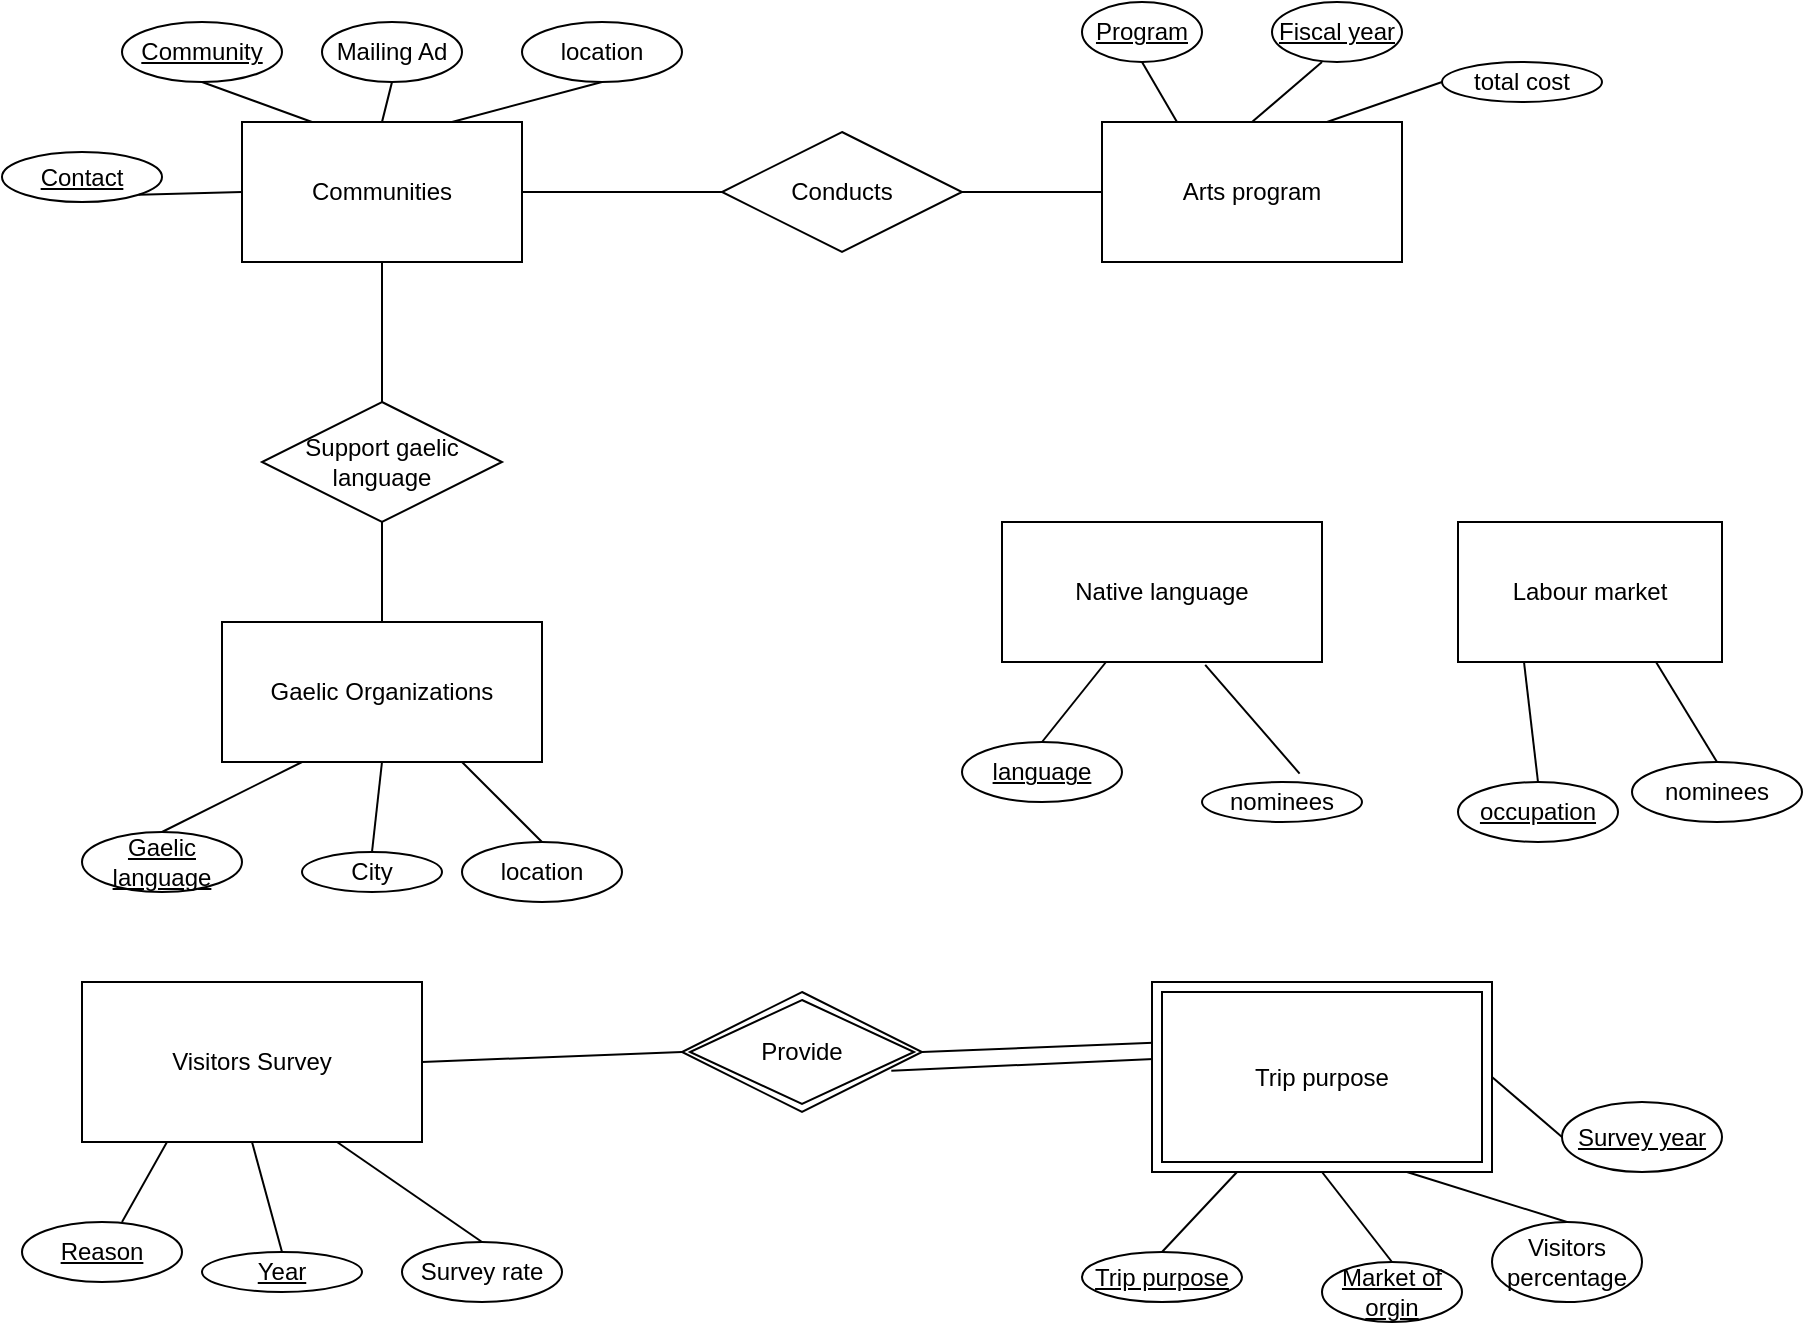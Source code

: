 <mxfile type="device" version="12.6.6"><diagram id="0g1z5rEp3BZBMWQwwv_g" name="Page-1"><mxGraphModel grid="1" dx="2138" dy="576" gridSize="10" guides="1" tooltips="1" connect="1" arrows="1" fold="1" page="1" pageScale="1" pageWidth="1100" pageHeight="850" math="0" shadow="0"><root><mxCell id="0"/><mxCell id="1" parent="0"/><mxCell id="pgPo0fXvwXG0PecY_kFd-1" value="Communities" parent="1" vertex="1" style="whiteSpace=wrap;html=1;align=center;"><mxGeometry as="geometry" height="70" width="140" x="100" y="130"/></mxCell><mxCell id="pgPo0fXvwXG0PecY_kFd-2" value="Conducts" parent="1" vertex="1" style="shape=rhombus;perimeter=rhombusPerimeter;whiteSpace=wrap;html=1;align=center;"><mxGeometry as="geometry" height="60" width="120" x="340" y="135"/></mxCell><mxCell id="pgPo0fXvwXG0PecY_kFd-3" value="Arts program" parent="1" vertex="1" style="whiteSpace=wrap;html=1;align=center;"><mxGeometry as="geometry" height="70" width="150" x="530" y="130"/></mxCell><mxCell id="pgPo0fXvwXG0PecY_kFd-4" value="Support gaelic language" parent="1" vertex="1" style="shape=rhombus;perimeter=rhombusPerimeter;whiteSpace=wrap;html=1;align=center;"><mxGeometry as="geometry" height="60" width="120" x="110" y="270"/></mxCell><mxCell id="pgPo0fXvwXG0PecY_kFd-5" value="Gaelic Organizations" parent="1" vertex="1" style="whiteSpace=wrap;html=1;align=center;"><mxGeometry as="geometry" height="70" width="160" x="90" y="380"/></mxCell><mxCell id="pgPo0fXvwXG0PecY_kFd-6" value="" parent="1" style="endArrow=none;html=1;rounded=0;entryX=0.5;entryY=1;entryDx=0;entryDy=0;exitX=0.5;exitY=0;exitDx=0;exitDy=0;" edge="1" source="pgPo0fXvwXG0PecY_kFd-5" target="pgPo0fXvwXG0PecY_kFd-4"><mxGeometry as="geometry" relative="1"><mxPoint as="sourcePoint" x="90" y="470"/><mxPoint as="targetPoint" x="250" y="470"/></mxGeometry></mxCell><mxCell id="pgPo0fXvwXG0PecY_kFd-7" value="" parent="1" style="endArrow=none;html=1;rounded=0;entryX=0.5;entryY=1;entryDx=0;entryDy=0;" edge="1" target="pgPo0fXvwXG0PecY_kFd-1"><mxGeometry as="geometry" relative="1"><mxPoint as="sourcePoint" x="170" y="270"/><mxPoint as="targetPoint" x="180" y="340"/></mxGeometry></mxCell><mxCell id="pgPo0fXvwXG0PecY_kFd-8" value="" parent="1" style="endArrow=none;html=1;rounded=0;entryX=1;entryY=0.5;entryDx=0;entryDy=0;exitX=0;exitY=0.5;exitDx=0;exitDy=0;" edge="1" source="pgPo0fXvwXG0PecY_kFd-2" target="pgPo0fXvwXG0PecY_kFd-1"><mxGeometry as="geometry" relative="1"><mxPoint as="sourcePoint" x="190" y="400"/><mxPoint as="targetPoint" x="190" y="350"/></mxGeometry></mxCell><mxCell id="pgPo0fXvwXG0PecY_kFd-9" value="" parent="1" style="endArrow=none;html=1;rounded=0;entryX=1;entryY=0.5;entryDx=0;entryDy=0;exitX=0;exitY=0.5;exitDx=0;exitDy=0;" edge="1" source="pgPo0fXvwXG0PecY_kFd-3" target="pgPo0fXvwXG0PecY_kFd-2"><mxGeometry as="geometry" relative="1"><mxPoint as="sourcePoint" x="520" y="210"/><mxPoint as="targetPoint" x="200" y="360"/></mxGeometry></mxCell><mxCell id="pgPo0fXvwXG0PecY_kFd-10" value="Community" parent="1" vertex="1" style="ellipse;whiteSpace=wrap;html=1;align=center;fontStyle=4;"><mxGeometry as="geometry" height="30" width="80" x="40" y="80"/></mxCell><mxCell id="pgPo0fXvwXG0PecY_kFd-11" value="Mailing Ad" parent="1" vertex="1" style="ellipse;whiteSpace=wrap;html=1;align=center;"><mxGeometry as="geometry" height="30" width="70" x="140" y="80"/></mxCell><mxCell id="pgPo0fXvwXG0PecY_kFd-12" value="location" parent="1" vertex="1" style="ellipse;whiteSpace=wrap;html=1;align=center;"><mxGeometry as="geometry" height="30" width="80" x="240" y="80"/></mxCell><mxCell id="pgPo0fXvwXG0PecY_kFd-14" value="" parent="1" style="endArrow=none;html=1;rounded=0;exitX=0.5;exitY=1;exitDx=0;exitDy=0;entryX=0.25;entryY=0;entryDx=0;entryDy=0;" edge="1" source="pgPo0fXvwXG0PecY_kFd-10" target="pgPo0fXvwXG0PecY_kFd-1"><mxGeometry as="geometry" relative="1"><mxPoint as="sourcePoint" x="40" y="470"/><mxPoint as="targetPoint" x="200" y="470"/></mxGeometry></mxCell><mxCell id="pgPo0fXvwXG0PecY_kFd-15" value="" parent="1" style="endArrow=none;html=1;rounded=0;exitX=0.5;exitY=1;exitDx=0;exitDy=0;entryX=0.5;entryY=0;entryDx=0;entryDy=0;" edge="1" source="pgPo0fXvwXG0PecY_kFd-11" target="pgPo0fXvwXG0PecY_kFd-1"><mxGeometry as="geometry" relative="1"><mxPoint as="sourcePoint" x="40" y="470"/><mxPoint as="targetPoint" x="200" y="470"/></mxGeometry></mxCell><mxCell id="pgPo0fXvwXG0PecY_kFd-16" value="" parent="1" style="endArrow=none;html=1;rounded=0;exitX=0.5;exitY=1;exitDx=0;exitDy=0;entryX=0.75;entryY=0;entryDx=0;entryDy=0;" edge="1" source="pgPo0fXvwXG0PecY_kFd-12" target="pgPo0fXvwXG0PecY_kFd-1"><mxGeometry as="geometry" relative="1"><mxPoint as="sourcePoint" x="40" y="470"/><mxPoint as="targetPoint" x="200" y="470"/></mxGeometry></mxCell><mxCell id="pgPo0fXvwXG0PecY_kFd-17" value="Program" parent="1" vertex="1" style="ellipse;whiteSpace=wrap;html=1;align=center;fontStyle=4;"><mxGeometry as="geometry" height="30" width="60" x="520" y="70"/></mxCell><mxCell id="pgPo0fXvwXG0PecY_kFd-19" value="total cost" parent="1" vertex="1" style="ellipse;whiteSpace=wrap;html=1;align=center;"><mxGeometry as="geometry" height="20" width="80" x="700" y="100"/></mxCell><mxCell id="pgPo0fXvwXG0PecY_kFd-20" value="" parent="1" style="endArrow=none;html=1;rounded=0;exitX=0.5;exitY=1;exitDx=0;exitDy=0;entryX=0.25;entryY=0;entryDx=0;entryDy=0;" edge="1" source="pgPo0fXvwXG0PecY_kFd-17" target="pgPo0fXvwXG0PecY_kFd-3"><mxGeometry as="geometry" relative="1"><mxPoint as="sourcePoint" x="40" y="470"/><mxPoint as="targetPoint" x="200" y="470"/></mxGeometry></mxCell><mxCell id="pgPo0fXvwXG0PecY_kFd-21" value="" parent="1" style="endArrow=none;html=1;rounded=0;exitX=0.5;exitY=1;exitDx=0;exitDy=0;entryX=0.5;entryY=0;entryDx=0;entryDy=0;" edge="1" target="pgPo0fXvwXG0PecY_kFd-3"><mxGeometry as="geometry" relative="1"><mxPoint as="sourcePoint" x="640" y="100"/><mxPoint as="targetPoint" x="577.5" y="140"/></mxGeometry></mxCell><mxCell id="pgPo0fXvwXG0PecY_kFd-22" value="" parent="1" style="endArrow=none;html=1;rounded=0;exitX=0.75;exitY=0;exitDx=0;exitDy=0;entryX=0;entryY=0.5;entryDx=0;entryDy=0;" edge="1" source="pgPo0fXvwXG0PecY_kFd-3" target="pgPo0fXvwXG0PecY_kFd-19"><mxGeometry as="geometry" relative="1"><mxPoint as="sourcePoint" x="550" y="130"/><mxPoint as="targetPoint" x="587.5" y="150"/></mxGeometry></mxCell><mxCell id="pgPo0fXvwXG0PecY_kFd-23" value="Gaelic language" parent="1" vertex="1" style="ellipse;whiteSpace=wrap;html=1;align=center;fontStyle=4;"><mxGeometry as="geometry" height="30" width="80" x="20" y="485"/></mxCell><mxCell id="pgPo0fXvwXG0PecY_kFd-24" value="City" parent="1" vertex="1" style="ellipse;whiteSpace=wrap;html=1;align=center;"><mxGeometry as="geometry" height="20" width="70" x="130" y="495"/></mxCell><mxCell id="pgPo0fXvwXG0PecY_kFd-26" value="location" parent="1" vertex="1" style="ellipse;whiteSpace=wrap;html=1;align=center;"><mxGeometry as="geometry" height="30" width="80" x="210" y="490"/></mxCell><mxCell id="pgPo0fXvwXG0PecY_kFd-27" value="" parent="1" style="endArrow=none;html=1;rounded=0;entryX=0.25;entryY=1;entryDx=0;entryDy=0;exitX=0.5;exitY=0;exitDx=0;exitDy=0;" edge="1" source="pgPo0fXvwXG0PecY_kFd-23" target="pgPo0fXvwXG0PecY_kFd-5"><mxGeometry as="geometry" relative="1"><mxPoint as="sourcePoint" x="20" y="540"/><mxPoint as="targetPoint" x="180" y="540"/></mxGeometry></mxCell><mxCell id="pgPo0fXvwXG0PecY_kFd-28" value="" parent="1" style="endArrow=none;html=1;rounded=0;entryX=0.5;entryY=1;entryDx=0;entryDy=0;exitX=0.5;exitY=0;exitDx=0;exitDy=0;" edge="1" source="pgPo0fXvwXG0PecY_kFd-24" target="pgPo0fXvwXG0PecY_kFd-5"><mxGeometry as="geometry" relative="1"><mxPoint as="sourcePoint" x="70" y="495"/><mxPoint as="targetPoint" x="140" y="460"/></mxGeometry></mxCell><mxCell id="pgPo0fXvwXG0PecY_kFd-29" value="" parent="1" style="endArrow=none;html=1;rounded=0;entryX=0.75;entryY=1;entryDx=0;entryDy=0;exitX=0.5;exitY=0;exitDx=0;exitDy=0;" edge="1" source="pgPo0fXvwXG0PecY_kFd-26" target="pgPo0fXvwXG0PecY_kFd-5"><mxGeometry as="geometry" relative="1"><mxPoint as="sourcePoint" x="80" y="505"/><mxPoint as="targetPoint" x="150" y="470"/></mxGeometry></mxCell><mxCell id="pgPo0fXvwXG0PecY_kFd-30" value="Visitors Survey" parent="1" vertex="1" style="whiteSpace=wrap;html=1;align=center;"><mxGeometry as="geometry" height="80" width="170" x="20" y="560"/></mxCell><mxCell id="pgPo0fXvwXG0PecY_kFd-34" value="" parent="1" style="endArrow=none;html=1;rounded=0;entryX=0;entryY=0.5;entryDx=0;entryDy=0;exitX=1;exitY=0.5;exitDx=0;exitDy=0;" edge="1" source="pgPo0fXvwXG0PecY_kFd-30"><mxGeometry as="geometry" relative="1"><mxPoint as="sourcePoint" x="20" y="660"/><mxPoint as="targetPoint" x="320" y="595"/></mxGeometry></mxCell><mxCell id="pgPo0fXvwXG0PecY_kFd-35" value="" parent="1" style="endArrow=none;html=1;rounded=0;entryX=0;entryY=0.5;entryDx=0;entryDy=0;exitX=1;exitY=0.5;exitDx=0;exitDy=0;" edge="1"><mxGeometry as="geometry" relative="1"><mxPoint as="sourcePoint" x="440" y="595"/><mxPoint as="targetPoint" x="565" y="590"/></mxGeometry></mxCell><mxCell id="pgPo0fXvwXG0PecY_kFd-37" value="Reason" parent="1" vertex="1" style="ellipse;whiteSpace=wrap;html=1;align=center;fontStyle=4;"><mxGeometry as="geometry" height="30" width="80" x="-10" y="680"/></mxCell><mxCell id="pgPo0fXvwXG0PecY_kFd-38" value="Year" parent="1" vertex="1" style="ellipse;whiteSpace=wrap;html=1;align=center;fontStyle=4;"><mxGeometry as="geometry" height="20" width="80" x="80" y="695"/></mxCell><mxCell id="pgPo0fXvwXG0PecY_kFd-39" value="Survey rate" parent="1" vertex="1" style="ellipse;whiteSpace=wrap;html=1;align=center;"><mxGeometry as="geometry" height="30" width="80" x="180" y="690"/></mxCell><mxCell id="pgPo0fXvwXG0PecY_kFd-40" value="" parent="1" style="endArrow=none;html=1;rounded=0;entryX=0.25;entryY=1;entryDx=0;entryDy=0;" edge="1" target="pgPo0fXvwXG0PecY_kFd-30"><mxGeometry as="geometry" relative="1"><mxPoint as="sourcePoint" x="40" y="680"/><mxPoint as="targetPoint" x="150" y="740"/></mxGeometry></mxCell><mxCell id="pgPo0fXvwXG0PecY_kFd-41" value="" parent="1" style="endArrow=none;html=1;rounded=0;entryX=0.5;entryY=1;entryDx=0;entryDy=0;exitX=0.5;exitY=0;exitDx=0;exitDy=0;" edge="1" source="pgPo0fXvwXG0PecY_kFd-38" target="pgPo0fXvwXG0PecY_kFd-30"><mxGeometry as="geometry" relative="1"><mxPoint as="sourcePoint" x="-10" y="740"/><mxPoint as="targetPoint" x="150" y="740"/></mxGeometry></mxCell><mxCell id="pgPo0fXvwXG0PecY_kFd-42" value="" parent="1" style="endArrow=none;html=1;rounded=0;entryX=0.75;entryY=1;entryDx=0;entryDy=0;exitX=0.5;exitY=0;exitDx=0;exitDy=0;" edge="1" source="pgPo0fXvwXG0PecY_kFd-39" target="pgPo0fXvwXG0PecY_kFd-30"><mxGeometry as="geometry" relative="1"><mxPoint as="sourcePoint" x="-10" y="740"/><mxPoint as="targetPoint" x="150" y="740"/></mxGeometry></mxCell><mxCell id="pgPo0fXvwXG0PecY_kFd-45" value="Provide" parent="1" vertex="1" style="shape=rhombus;double=1;perimeter=rhombusPerimeter;whiteSpace=wrap;html=1;align=center;"><mxGeometry as="geometry" height="60" width="120" x="320" y="565"/></mxCell><mxCell id="pgPo0fXvwXG0PecY_kFd-46" value="" parent="1" style="endArrow=none;html=1;rounded=0;exitX=0.872;exitY=0.657;exitDx=0;exitDy=0;exitPerimeter=0;entryX=0.013;entryY=0.614;entryDx=0;entryDy=0;entryPerimeter=0;" edge="1" source="pgPo0fXvwXG0PecY_kFd-45"><mxGeometry as="geometry" relative="1"><mxPoint as="sourcePoint" x="-10" y="740"/><mxPoint as="targetPoint" x="566.95" y="597.98"/></mxGeometry></mxCell><mxCell id="pgPo0fXvwXG0PecY_kFd-47" value="Trip purpose" parent="1" vertex="1" style="shape=ext;margin=3;double=1;whiteSpace=wrap;html=1;align=center;"><mxGeometry as="geometry" height="95" width="170" x="555" y="560"/></mxCell><mxCell id="pgPo0fXvwXG0PecY_kFd-48" value="Trip purpose" parent="1" vertex="1" style="ellipse;whiteSpace=wrap;html=1;align=center;fontStyle=4;"><mxGeometry as="geometry" height="25" width="80" x="520" y="695"/></mxCell><mxCell id="pgPo0fXvwXG0PecY_kFd-49" value="Market of orgin" parent="1" vertex="1" style="ellipse;whiteSpace=wrap;html=1;align=center;fontStyle=4;"><mxGeometry as="geometry" height="30" width="70" x="640" y="700"/></mxCell><mxCell id="pgPo0fXvwXG0PecY_kFd-50" value="" parent="1" style="endArrow=none;html=1;rounded=0;exitX=0.25;exitY=1;exitDx=0;exitDy=0;entryX=0.5;entryY=0;entryDx=0;entryDy=0;" edge="1" source="pgPo0fXvwXG0PecY_kFd-47" target="pgPo0fXvwXG0PecY_kFd-48"><mxGeometry as="geometry" relative="1"><mxPoint as="sourcePoint" x="-10" y="760"/><mxPoint as="targetPoint" x="150" y="760"/></mxGeometry></mxCell><mxCell id="pgPo0fXvwXG0PecY_kFd-51" value="" parent="1" style="endArrow=none;html=1;rounded=0;entryX=0.5;entryY=1;entryDx=0;entryDy=0;exitX=0.5;exitY=0;exitDx=0;exitDy=0;" edge="1" source="pgPo0fXvwXG0PecY_kFd-49" target="pgPo0fXvwXG0PecY_kFd-47"><mxGeometry as="geometry" relative="1"><mxPoint as="sourcePoint" x="-10" y="760"/><mxPoint as="targetPoint" x="150" y="760"/></mxGeometry></mxCell><mxCell id="pgPo0fXvwXG0PecY_kFd-52" value="Visitors percentage" parent="1" vertex="1" style="ellipse;whiteSpace=wrap;html=1;align=center;"><mxGeometry as="geometry" height="40" width="75" x="725" y="680"/></mxCell><mxCell id="pgPo0fXvwXG0PecY_kFd-53" value="" parent="1" style="endArrow=none;html=1;rounded=0;entryX=0.75;entryY=1;entryDx=0;entryDy=0;exitX=0.5;exitY=0;exitDx=0;exitDy=0;" edge="1" source="pgPo0fXvwXG0PecY_kFd-52" target="pgPo0fXvwXG0PecY_kFd-47"><mxGeometry as="geometry" relative="1"><mxPoint as="sourcePoint" x="-10" y="750"/><mxPoint as="targetPoint" x="150" y="750"/></mxGeometry></mxCell><mxCell id="pgPo0fXvwXG0PecY_kFd-54" value="Native language" parent="1" vertex="1" style="whiteSpace=wrap;html=1;align=center;"><mxGeometry as="geometry" height="70" width="160" x="480" y="330"/></mxCell><mxCell id="pgPo0fXvwXG0PecY_kFd-55" value="language" parent="1" vertex="1" style="ellipse;whiteSpace=wrap;html=1;align=center;fontStyle=4;"><mxGeometry as="geometry" height="30" width="80" x="460" y="440"/></mxCell><mxCell id="pgPo0fXvwXG0PecY_kFd-56" value="nominees" parent="1" vertex="1" style="ellipse;whiteSpace=wrap;html=1;align=center;"><mxGeometry as="geometry" height="20" width="80" x="580" y="460"/></mxCell><mxCell id="pgPo0fXvwXG0PecY_kFd-58" value="" parent="1" style="endArrow=none;html=1;rounded=0;entryX=0.5;entryY=0;entryDx=0;entryDy=0;" edge="1" source="pgPo0fXvwXG0PecY_kFd-54" target="pgPo0fXvwXG0PecY_kFd-55"><mxGeometry as="geometry" relative="1"><mxPoint as="sourcePoint" x="490" y="430"/><mxPoint as="targetPoint" x="150" y="750"/></mxGeometry></mxCell><mxCell id="pgPo0fXvwXG0PecY_kFd-59" value="" parent="1" style="endArrow=none;html=1;rounded=0;entryX=0.61;entryY=-0.21;entryDx=0;entryDy=0;exitX=0.635;exitY=1.02;exitDx=0;exitDy=0;exitPerimeter=0;entryPerimeter=0;" edge="1" source="pgPo0fXvwXG0PecY_kFd-54" target="pgPo0fXvwXG0PecY_kFd-56"><mxGeometry as="geometry" relative="1"><mxPoint as="sourcePoint" x="542" y="410"/><mxPoint as="targetPoint" x="510" y="450"/></mxGeometry></mxCell><mxCell id="pgPo0fXvwXG0PecY_kFd-60" value="Labour market" parent="1" vertex="1" style="whiteSpace=wrap;html=1;align=center;"><mxGeometry as="geometry" height="70" width="132" x="708" y="330"/></mxCell><mxCell id="pgPo0fXvwXG0PecY_kFd-62" value="occupation" parent="1" vertex="1" style="ellipse;whiteSpace=wrap;html=1;align=center;fontStyle=4;"><mxGeometry as="geometry" height="30" width="80" x="708" y="460"/></mxCell><mxCell id="pgPo0fXvwXG0PecY_kFd-63" value="" parent="1" style="endArrow=none;html=1;rounded=0;entryX=0.25;entryY=1;entryDx=0;entryDy=0;exitX=0.5;exitY=0;exitDx=0;exitDy=0;" edge="1" source="pgPo0fXvwXG0PecY_kFd-62" target="pgPo0fXvwXG0PecY_kFd-60"><mxGeometry as="geometry" relative="1"><mxPoint as="sourcePoint" x="-10" y="750"/><mxPoint as="targetPoint" x="670" y="460"/></mxGeometry></mxCell><mxCell id="pgPo0fXvwXG0PecY_kFd-64" value="nominees" parent="1" vertex="1" style="ellipse;whiteSpace=wrap;html=1;align=center;"><mxGeometry as="geometry" height="30" width="85" x="795" y="450"/></mxCell><mxCell id="pgPo0fXvwXG0PecY_kFd-65" value="" parent="1" style="endArrow=none;html=1;rounded=0;entryX=0.75;entryY=1;entryDx=0;entryDy=0;exitX=0.5;exitY=0;exitDx=0;exitDy=0;" edge="1" source="pgPo0fXvwXG0PecY_kFd-64" target="pgPo0fXvwXG0PecY_kFd-60"><mxGeometry as="geometry" relative="1"><mxPoint as="sourcePoint" x="758" y="470"/><mxPoint as="targetPoint" x="751" y="410"/></mxGeometry></mxCell><mxCell id="pgPo0fXvwXG0PecY_kFd-68" value="Fiscal year" parent="1" vertex="1" style="ellipse;whiteSpace=wrap;html=1;align=center;fontStyle=4;"><mxGeometry as="geometry" height="30" width="65" x="615" y="70"/></mxCell><mxCell id="pgPo0fXvwXG0PecY_kFd-69" value="Contact" parent="1" vertex="1" style="ellipse;whiteSpace=wrap;html=1;align=center;fontStyle=4;"><mxGeometry as="geometry" height="25" width="80" x="-20" y="145"/></mxCell><mxCell id="pgPo0fXvwXG0PecY_kFd-70" value="" parent="1" style="endArrow=none;html=1;entryX=0;entryY=0.5;entryDx=0;entryDy=0;exitX=1;exitY=1;exitDx=0;exitDy=0;" edge="1" source="pgPo0fXvwXG0PecY_kFd-69" target="pgPo0fXvwXG0PecY_kFd-1"><mxGeometry as="geometry" height="50" width="50" relative="1"><mxPoint as="sourcePoint" x="-30" y="330"/><mxPoint as="targetPoint" x="20" y="280"/></mxGeometry></mxCell><mxCell id="pgPo0fXvwXG0PecY_kFd-71" value="Survey year" parent="1" vertex="1" style="ellipse;whiteSpace=wrap;html=1;align=center;fontStyle=4;"><mxGeometry as="geometry" height="35" width="80" x="760" y="620"/></mxCell><mxCell id="pgPo0fXvwXG0PecY_kFd-72" value="" parent="1" style="endArrow=none;html=1;rounded=0;exitX=1;exitY=0.5;exitDx=0;exitDy=0;entryX=0;entryY=0.5;entryDx=0;entryDy=0;" edge="1" source="pgPo0fXvwXG0PecY_kFd-47" target="pgPo0fXvwXG0PecY_kFd-71"><mxGeometry as="geometry" relative="1"><mxPoint as="sourcePoint" x="-20" y="750"/><mxPoint as="targetPoint" x="140" y="750"/></mxGeometry></mxCell></root></mxGraphModel></diagram></mxfile>